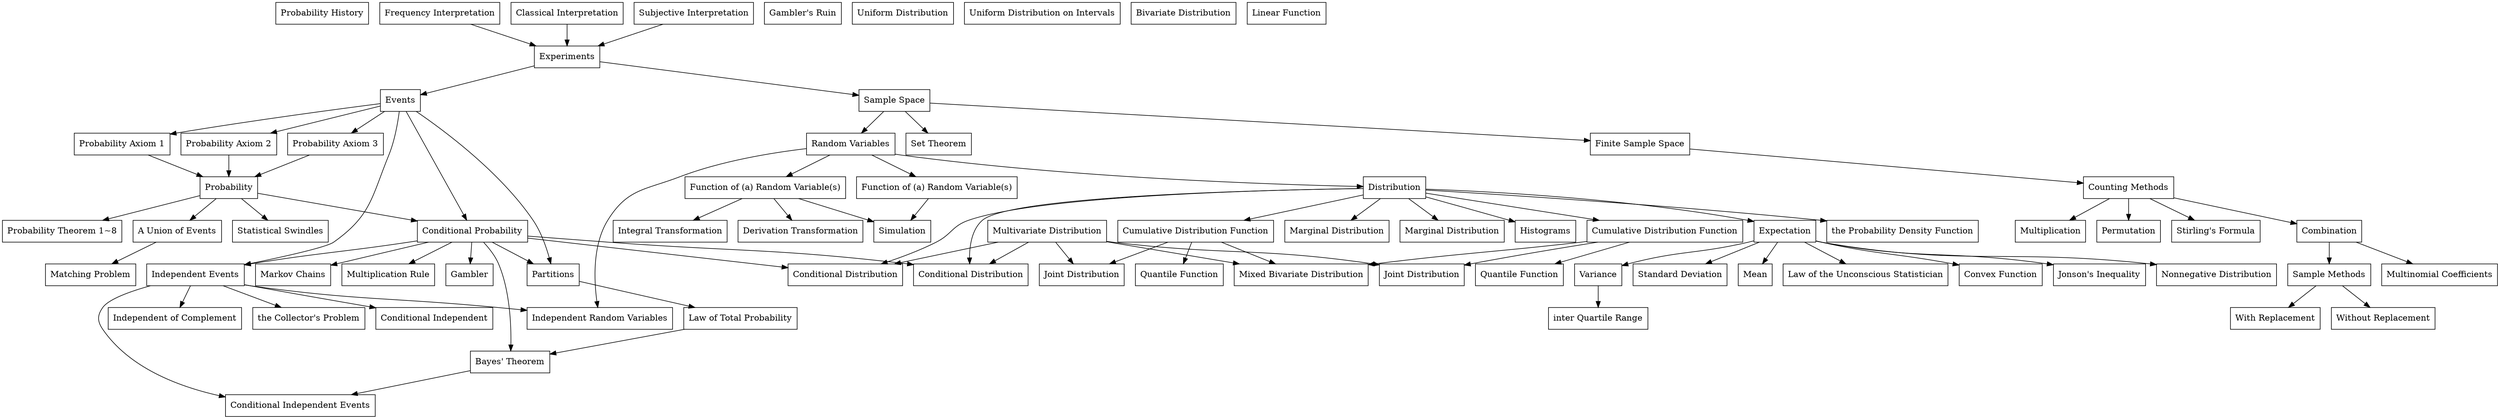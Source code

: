 digraph g
{
  dpi = 320;
  compound=true;
  node[shape=box]
  //1.1
  probability_history[label="Probability History"];
  //1.2
  frequency_interpretation[label="Frequency Interpretation"];
  classical_interpretation[label="Classical Interpretation"];
  subjective_interpretation[label="Subjective Interpretation"];
  //1.3
  experiments[label="Experiments"];
  events[label="Events"];
  frequency_interpretation->experiments;
  classical_interpretation->experiments;
  subjective_interpretation->experiments;
  experiments->events
  //1.4
  sample_space[label="Sample Space"];
  set_theorem[label="Set Theorem"];
  experiments->sample_space->set_theorem;
  //1.5
  probability_axiom_1[label="Probability Axiom 1"];
  probability_axiom_2[label="Probability Axiom 2"];
  probability_axiom_3[label="Probability Axiom 3"];
  probability[label="Probability"];
  probability_theorem_1_8[label="Probability Theorem 1~8"]
  events->probability_axiom_1->probability;
  events->probability_axiom_2->probability;
  events->probability_axiom_3->probability->probability_theorem_1_8;
  //1.6
  finite_sample_space[label="Finite Sample Space"];
  sample_space->finite_sample_space;
  //1.7
  counting_methods[label="Counting Methods"];
  multiplication[label="Multiplication"];
  permutation[label="Permutation"];
  stirling_s_formula[label="Stirling\'s Formula"];
  finite_sample_space->counting_methods;
  counting_methods->multiplication;
  counting_methods->permutation;
  counting_methods->stirling_s_formula;
  //1.8
  combination[label="Combination"];
  sample_methods[label="Sample Methods"];
  with_replacement[label="With Replacement"];
  without_replacement[label="Without Replacement"];
  counting_methods->combination->sample_methods->with_replacement;
  sample_methods->without_replacement;
  //1.9
  multinomial_coefficients[label="Multinomial Coefficients"];
  combination->multinomial_coefficients;
  //1.10
  a_union_of_events[label="A Union of Events"];
  matching_problem[label="Matching Problem"];
  probability->a_union_of_events->matching_problem;
  //1.11
  statistical_swindles[label="Statistical Swindles"];
  probability->statistical_swindles;

  //2.1
  conditional_probability[label="Conditional Probability"]
  multiplication_rule[label="Multiplication Rule"]
  partitions[label="Partitions"]
  law_of_total_probability[label="Law of Total Probability"]
  events->conditional_probability;
  probability->conditional_probability->multiplication_rule;
  conditional_probability->partitions->law_of_total_probability;
  events->partitions;
  //2.2
  independent_events[label="Independent Events"]
  independent_of_complement[label="Independent of Complement"]
  the_collector_s_problem[label="the Collector\'s Problem"]
  conditional_independent[label="Conditional Independent"]
  events->independent_events;
  conditional_probability->independent_events;
  independent_events->the_collector_s_problem;
  independent_events->independent_of_complement;
  independent_events->conditional_independent;
  //2.3
  Bayes_s_Theorem[label="Bayes\' Theorem"]
  conditional_independent_events[label="Conditional Independent Events"]
  law_of_total_probability->Bayes_s_Theorem;
  conditional_probability->Bayes_s_Theorem->conditional_independent_events;
  independent_events->conditional_independent_events;
  //2.4
  Gambler_s_Ruin[label="Gambler\'s Ruin"]
  conditional_probability->Gambler;
  //3.1
  random_variables[label="Random Variables"]
  distribution[label="Distribution"]
  uniform_distribution_d[label="Uniform Distribution"]
  sample_space->random_variables;
  random_variables->distribution;

  //3.2
  probability_density_function_c[label="the Probability Density Function"]
  uniform_distribution_c[label="Uniform Distribution on Intervals"]
  distribution->probability_density_function_c;
  //3.3
  cumulative_distribution_function_c[label="Cumulative Distribution Function"]
  cumulative_distribution_function_d[label="Cumulative Distribution Function"]
  quantile_function_c[label="Quantile Function"]
  quantile_function_d[label="Quantile Function"]
  distribution->cumulative_distribution_function_c->quantile_function_c;
  distribution->cumulative_distribution_function_d->quantile_function_d;
  //3.4
  bivariate_distribution[label="Bivariate Distribution"]
  joint_distribution_c[label="Joint Distribution"]
  joint_distribution_d[label="Joint Distribution"]
  mixed_distribution[label="Mixed Bivariate Distribution"]
  cumulative_distribution_function_c->joint_distribution_c;
  cumulative_distribution_function_d->joint_distribution_d;
  cumulative_distribution_function_c->mixed_distribution;
  cumulative_distribution_function_d->mixed_distribution;

  //3.5
  marginal_distribution_c[label="Marginal Distribution"]
  marginal_distribution_d[label="Marginal Distribution"]
  independent_random_variables[label="Independent Random Variables"]
  distribution->marginal_distribution_c;
  distribution->marginal_distribution_d;
  independent_events->independent_random_variables;
  random_variables->independent_random_variables;

  //3.6
  conditional_distribution_c[label="Conditional Distribution"]
  conditional_distribution_d[label="Conditional Distribution"]
  distribution->conditional_distribution_c;
  distribution->conditional_distribution_d;
  conditional_probability->conditional_distribution_c;
  conditional_probability->conditional_distribution_d;
  //3.7
  multivariate_distribution[label="Multivariate Distribution"]
  histograms[label="Histograms"]
  multivariate_distribution->joint_distribution_c;
  multivariate_distribution->joint_distribution_d;
  multivariate_distribution->mixed_distribution;
  multivariate_distribution->conditional_distribution_c;
  multivariate_distribution->conditional_distribution_d;
  distribution->histograms;
  //3.8
  function_of_random_variables_c[label="Function of (a) Random Variable(s)"]
  function_of_random_variables_d[label="Function of (a) Random Variable(s)"]
  integral_transformation[label="Integral Transformation"]
  derivation_transformation[label="Derivation Transformation"]
  simulation[label="Simulation"]
  random_variables->function_of_random_variables_c;
  random_variables->function_of_random_variables_d;
  function_of_random_variables_c->integral_transformation;
  function_of_random_variables_c->derivation_transformation;
  function_of_random_variables_c->simulation;
  function_of_random_variables_d->simulation;
  //3.9
  //3.10
  Markov_chains[label="Markov Chains"]
  conditional_probability->Markov_chains;
  //4.1
  expectation[label="Expectation"]
  mean[label="Mean"]
  law_of_the_unconscious_statistician[label="Law of the Unconscious Statistician"]
  distribution->expectation;
  expectation->mean;
  expectation->law_of_the_unconscious_statistician;

  //4.2
  convex_function[label="Convex Function"]
  Jonson_s_inequality[label="Jonson\'s Inequality"]
  linear_function[label="Linear Function"]
  nonnegative_distribution[label="Nonnegative Distribution"]
  expectation->convex_function;
  expectation->Jonson_s_inequality;
  expectation->nonnegative_distribution;
  //4.3
  variance[label="Variance"]
  standard_deviation[label="Standard Deviation"]
  inter_quartile_range[label="inter Quartile Range"]
  expectation->variance->inter_quartile_range;
  expectation->standard_deviation;
  //4.4
  //4.5
  //4.6
  //4.7
  //4.8
}
